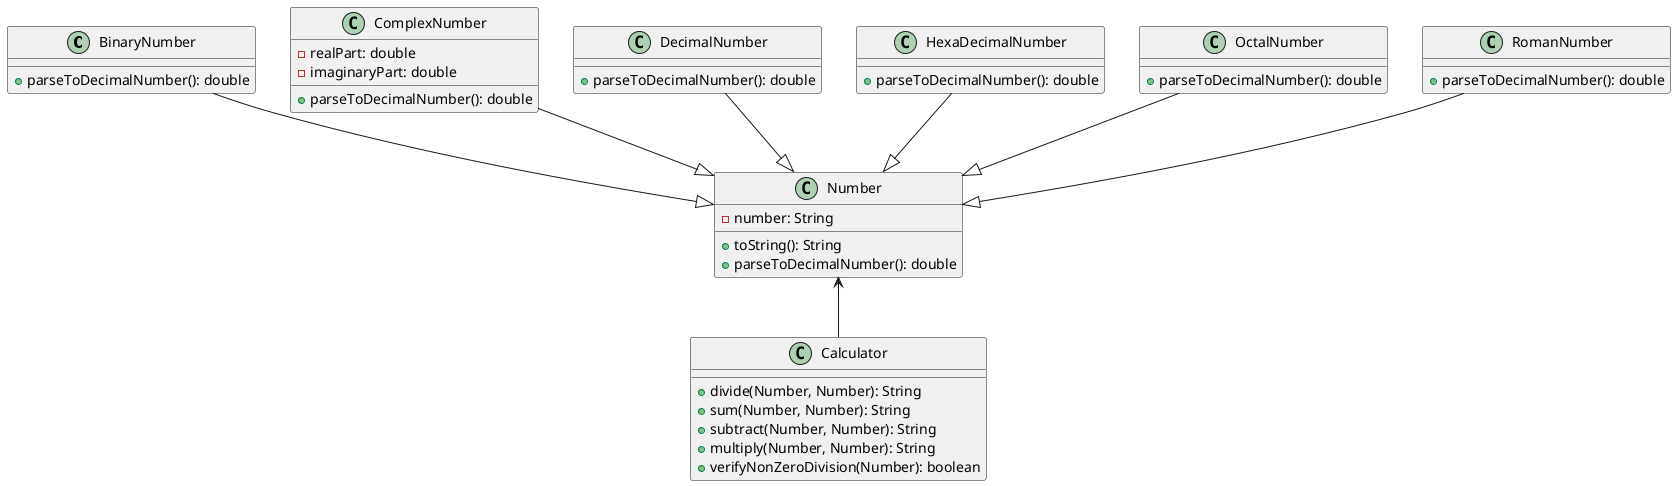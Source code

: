 @startuml
class BinaryNumber {
  + parseToDecimalNumber(): double
}
class Calculator {
  + divide(Number, Number): String
  + sum(Number, Number): String
  + subtract(Number, Number): String
  + multiply(Number, Number): String
  + verifyNonZeroDivision(Number): boolean
}
class ComplexNumber {
  - realPart: double
  - imaginaryPart: double
  + parseToDecimalNumber(): double
}
class DecimalNumber {
  + parseToDecimalNumber(): double
}
class HexaDecimalNumber {
  + parseToDecimalNumber(): double
}
class Number {
  - number: String
  + toString(): String
  + parseToDecimalNumber(): double
}
class OctalNumber {
  + parseToDecimalNumber(): double
}
class RomanNumber {
  + parseToDecimalNumber(): double
}

Calculator -u-> Number

BinaryNumber       --|>  Number
ComplexNumber      --|>  Number
DecimalNumber      --|>  Number
HexaDecimalNumber  --|>  Number
OctalNumber        --|>  Number
RomanNumber        --|>  Number
@enduml
